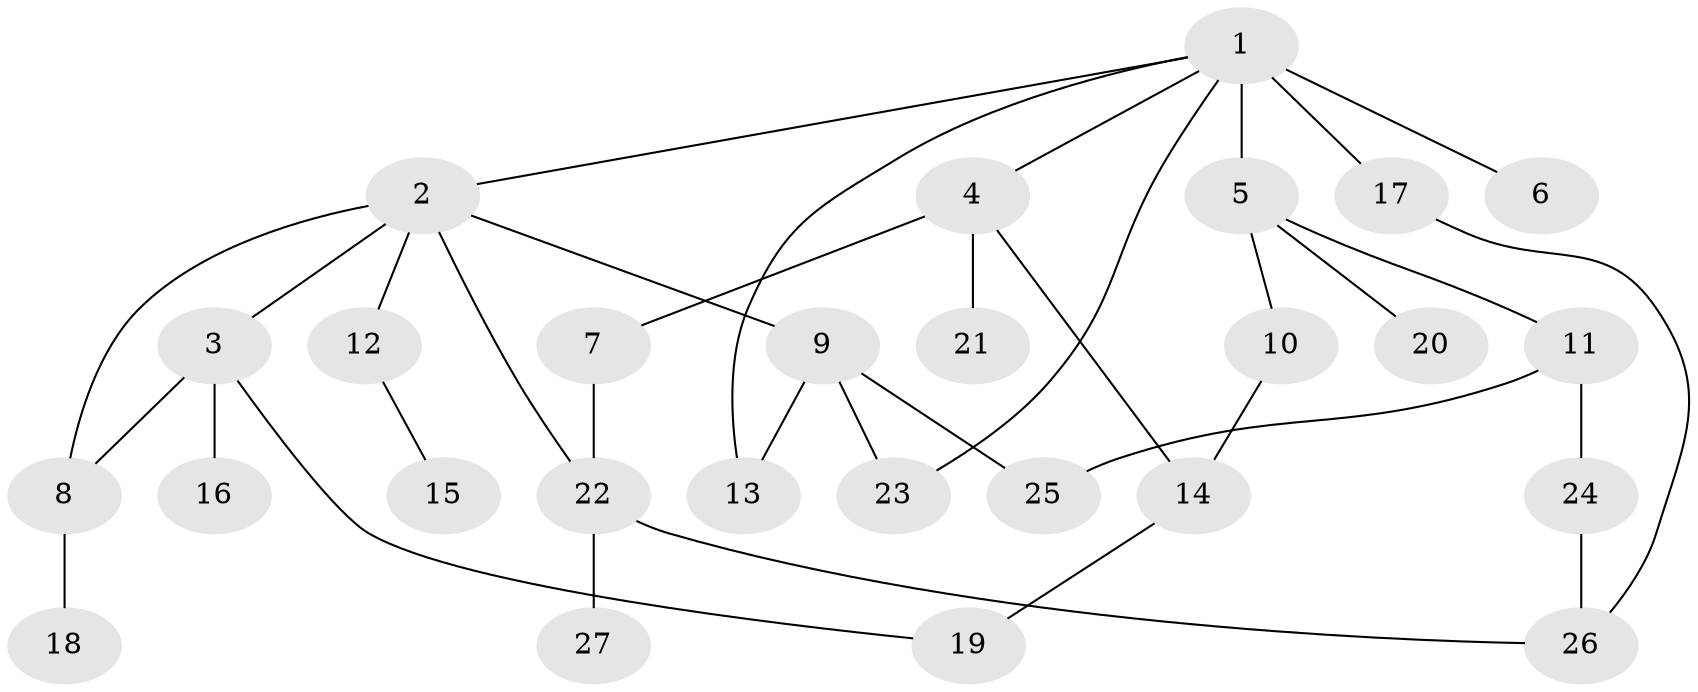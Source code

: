 // original degree distribution, {6: 0.03773584905660377, 4: 0.07547169811320754, 2: 0.3584905660377358, 7: 0.018867924528301886, 3: 0.1320754716981132, 5: 0.03773584905660377, 1: 0.33962264150943394}
// Generated by graph-tools (version 1.1) at 2025/34/03/09/25 02:34:07]
// undirected, 27 vertices, 35 edges
graph export_dot {
graph [start="1"]
  node [color=gray90,style=filled];
  1;
  2;
  3;
  4;
  5;
  6;
  7;
  8;
  9;
  10;
  11;
  12;
  13;
  14;
  15;
  16;
  17;
  18;
  19;
  20;
  21;
  22;
  23;
  24;
  25;
  26;
  27;
  1 -- 2 [weight=1.0];
  1 -- 4 [weight=1.0];
  1 -- 5 [weight=3.0];
  1 -- 6 [weight=1.0];
  1 -- 13 [weight=1.0];
  1 -- 17 [weight=1.0];
  1 -- 23 [weight=1.0];
  2 -- 3 [weight=1.0];
  2 -- 8 [weight=1.0];
  2 -- 9 [weight=1.0];
  2 -- 12 [weight=1.0];
  2 -- 22 [weight=1.0];
  3 -- 8 [weight=1.0];
  3 -- 16 [weight=1.0];
  3 -- 19 [weight=1.0];
  4 -- 7 [weight=1.0];
  4 -- 14 [weight=1.0];
  4 -- 21 [weight=1.0];
  5 -- 10 [weight=1.0];
  5 -- 11 [weight=1.0];
  5 -- 20 [weight=1.0];
  7 -- 22 [weight=1.0];
  8 -- 18 [weight=1.0];
  9 -- 13 [weight=1.0];
  9 -- 23 [weight=1.0];
  9 -- 25 [weight=1.0];
  10 -- 14 [weight=1.0];
  11 -- 24 [weight=1.0];
  11 -- 25 [weight=1.0];
  12 -- 15 [weight=1.0];
  14 -- 19 [weight=1.0];
  17 -- 26 [weight=1.0];
  22 -- 26 [weight=1.0];
  22 -- 27 [weight=1.0];
  24 -- 26 [weight=1.0];
}
